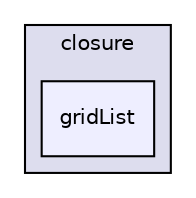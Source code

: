 digraph "libs/angular/angular-material-fileinput-master/bower_components/angular-material/modules/closure/gridList" {
  compound=true
  node [ fontsize="10", fontname="Helvetica"];
  edge [ labelfontsize="10", labelfontname="Helvetica"];
  subgraph clusterdir_9508a65cdb91278c0406c0d6c7b30c42 {
    graph [ bgcolor="#ddddee", pencolor="black", label="closure" fontname="Helvetica", fontsize="10", URL="dir_9508a65cdb91278c0406c0d6c7b30c42.html"]
  dir_35e885fa565cf9c107dbf31dbe104e1b [shape=box, label="gridList", style="filled", fillcolor="#eeeeff", pencolor="black", URL="dir_35e885fa565cf9c107dbf31dbe104e1b.html"];
  }
}

